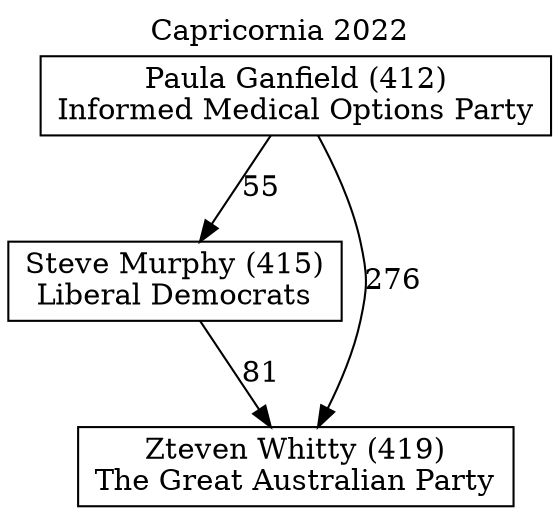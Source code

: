 // House preference flow
digraph "Zteven Whitty (419)_Capricornia_2022" {
	graph [label="Capricornia 2022" labelloc=t mclimit=10]
	node [shape=box]
	"Steve Murphy (415)" [label="Steve Murphy (415)
Liberal Democrats"]
	"Paula Ganfield (412)" [label="Paula Ganfield (412)
Informed Medical Options Party"]
	"Zteven Whitty (419)" [label="Zteven Whitty (419)
The Great Australian Party"]
	"Paula Ganfield (412)" -> "Steve Murphy (415)" [label=55]
	"Steve Murphy (415)" -> "Zteven Whitty (419)" [label=81]
	"Paula Ganfield (412)" -> "Zteven Whitty (419)" [label=276]
}
